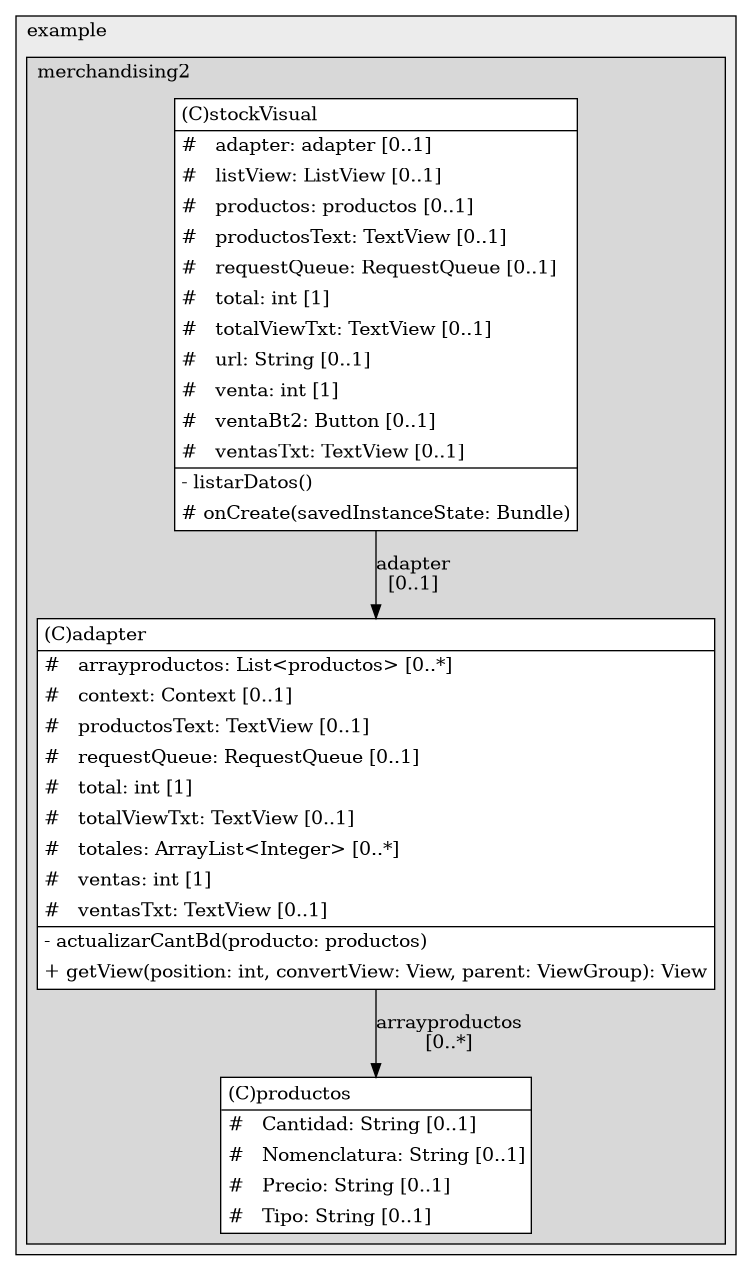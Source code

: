 @startuml

/' diagram meta data start
config=StructureConfiguration;
{
  "projectClassification": {
    "searchMode": "OpenProject", // OpenProject, AllProjects
    "includedProjects": "",
    "pathEndKeywords": "*.impl",
    "isClientPath": "",
    "isClientName": "",
    "isTestPath": "",
    "isTestName": "",
    "isMappingPath": "",
    "isMappingName": "",
    "isDataAccessPath": "",
    "isDataAccessName": "",
    "isDataStructurePath": "",
    "isDataStructureName": "",
    "isInterfaceStructuresPath": "",
    "isInterfaceStructuresName": "",
    "isEntryPointPath": "",
    "isEntryPointName": "",
    "treatFinalFieldsAsMandatory": false
  },
  "graphRestriction": {
    "classPackageExcludeFilter": "",
    "classPackageIncludeFilter": "",
    "classNameExcludeFilter": "",
    "classNameIncludeFilter": "",
    "methodNameExcludeFilter": "",
    "methodNameIncludeFilter": "",
    "removeByInheritance": "", // inheritance/annotation based filtering is done in a second step
    "removeByAnnotation": "",
    "removeByClassPackage": "", // cleanup the graph after inheritance/annotation based filtering is done
    "removeByClassName": "",
    "cutMappings": false,
    "cutEnum": true,
    "cutTests": true,
    "cutClient": true,
    "cutDataAccess": false,
    "cutInterfaceStructures": false,
    "cutDataStructures": false,
    "cutGetterAndSetter": true,
    "cutConstructors": true
  },
  "graphTraversal": {
    "forwardDepth": 6,
    "backwardDepth": 6,
    "classPackageExcludeFilter": "",
    "classPackageIncludeFilter": "",
    "classNameExcludeFilter": "",
    "classNameIncludeFilter": "",
    "methodNameExcludeFilter": "",
    "methodNameIncludeFilter": "",
    "hideMappings": false,
    "hideDataStructures": false,
    "hidePrivateMethods": true,
    "hideInterfaceCalls": true, // indirection: implementation -> interface (is hidden) -> implementation
    "onlyShowApplicationEntryPoints": false, // root node is included
    "useMethodCallsForStructureDiagram": "ForwardOnly" // ForwardOnly, BothDirections, No
  },
  "details": {
    "aggregation": "GroupByClass", // ByClass, GroupByClass, None
    "showClassGenericTypes": true,
    "showMethods": true,
    "showMethodParameterNames": true,
    "showMethodParameterTypes": true,
    "showMethodReturnType": true,
    "showPackageLevels": 2,
    "showDetailedClassStructure": true
  },
  "rootClass": "com.example.merchandising2.adapter",
  "extensionCallbackMethod": "" // qualified.class.name#methodName - signature: public static String method(String)
}
diagram meta data end '/



digraph g {
    rankdir="TB"
    splines=polyline
    

'nodes 
subgraph cluster_1322970774 { 
   	label=example
	labeljust=l
	fillcolor="#ececec"
	style=filled
   
   subgraph cluster_882782582 { 
   	label=merchandising2
	labeljust=l
	fillcolor="#d8d8d8"
	style=filled
   
   adapter567404413[
	label=<<TABLE BORDER="1" CELLBORDER="0" CELLPADDING="4" CELLSPACING="0">
<TR><TD ALIGN="LEFT" >(C)adapter</TD></TR>
<HR/>
<TR><TD ALIGN="LEFT" >#   arrayproductos: List&lt;productos&gt; [0..*]</TD></TR>
<TR><TD ALIGN="LEFT" >#   context: Context [0..1]</TD></TR>
<TR><TD ALIGN="LEFT" >#   productosText: TextView [0..1]</TD></TR>
<TR><TD ALIGN="LEFT" >#   requestQueue: RequestQueue [0..1]</TD></TR>
<TR><TD ALIGN="LEFT" >#   total: int [1]</TD></TR>
<TR><TD ALIGN="LEFT" >#   totalViewTxt: TextView [0..1]</TD></TR>
<TR><TD ALIGN="LEFT" >#   totales: ArrayList&lt;Integer&gt; [0..*]</TD></TR>
<TR><TD ALIGN="LEFT" >#   ventas: int [1]</TD></TR>
<TR><TD ALIGN="LEFT" >#   ventasTxt: TextView [0..1]</TD></TR>
<HR/>
<TR><TD ALIGN="LEFT" >- actualizarCantBd(producto: productos)</TD></TR>
<TR><TD ALIGN="LEFT" >+ getView(position: int, convertView: View, parent: ViewGroup): View</TD></TR>
</TABLE>>
	style=filled
	margin=0
	shape=plaintext
	fillcolor="#FFFFFF"
];

productos567404413[
	label=<<TABLE BORDER="1" CELLBORDER="0" CELLPADDING="4" CELLSPACING="0">
<TR><TD ALIGN="LEFT" >(C)productos</TD></TR>
<HR/>
<TR><TD ALIGN="LEFT" >#   Cantidad: String [0..1]</TD></TR>
<TR><TD ALIGN="LEFT" >#   Nomenclatura: String [0..1]</TD></TR>
<TR><TD ALIGN="LEFT" >#   Precio: String [0..1]</TD></TR>
<TR><TD ALIGN="LEFT" >#   Tipo: String [0..1]</TD></TR>
</TABLE>>
	style=filled
	margin=0
	shape=plaintext
	fillcolor="#FFFFFF"
];

stockVisual567404413[
	label=<<TABLE BORDER="1" CELLBORDER="0" CELLPADDING="4" CELLSPACING="0">
<TR><TD ALIGN="LEFT" >(C)stockVisual</TD></TR>
<HR/>
<TR><TD ALIGN="LEFT" >#   adapter: adapter [0..1]</TD></TR>
<TR><TD ALIGN="LEFT" >#   listView: ListView [0..1]</TD></TR>
<TR><TD ALIGN="LEFT" >#   productos: productos [0..1]</TD></TR>
<TR><TD ALIGN="LEFT" >#   productosText: TextView [0..1]</TD></TR>
<TR><TD ALIGN="LEFT" >#   requestQueue: RequestQueue [0..1]</TD></TR>
<TR><TD ALIGN="LEFT" >#   total: int [1]</TD></TR>
<TR><TD ALIGN="LEFT" >#   totalViewTxt: TextView [0..1]</TD></TR>
<TR><TD ALIGN="LEFT" >#   url: String [0..1]</TD></TR>
<TR><TD ALIGN="LEFT" >#   venta: int [1]</TD></TR>
<TR><TD ALIGN="LEFT" >#   ventaBt2: Button [0..1]</TD></TR>
<TR><TD ALIGN="LEFT" >#   ventasTxt: TextView [0..1]</TD></TR>
<HR/>
<TR><TD ALIGN="LEFT" >- listarDatos()</TD></TR>
<TR><TD ALIGN="LEFT" ># onCreate(savedInstanceState: Bundle)</TD></TR>
</TABLE>>
	style=filled
	margin=0
	shape=plaintext
	fillcolor="#FFFFFF"
];
} 
} 

'edges    
adapter567404413 -> productos567404413[label="arrayproductos
[0..*]"];
stockVisual567404413 -> adapter567404413[label="adapter
[0..1]"];
    
}
@enduml